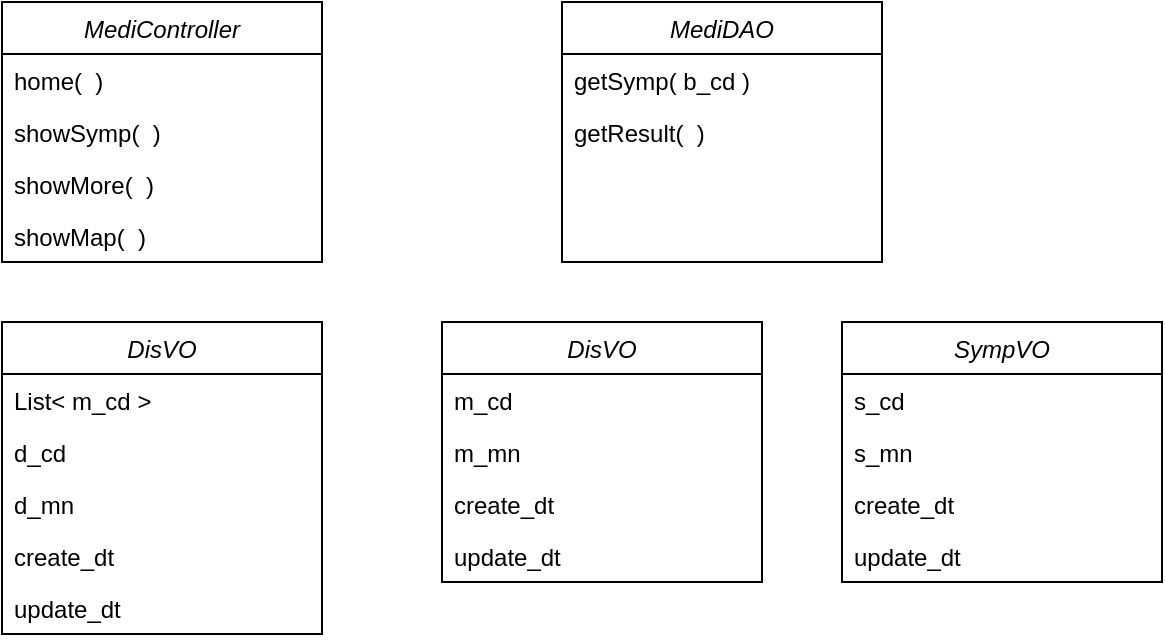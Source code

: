<mxfile version="13.9.2" type="github">
  <diagram id="C5RBs43oDa-KdzZeNtuy" name="Page-1">
    <mxGraphModel dx="1102" dy="614" grid="1" gridSize="10" guides="1" tooltips="1" connect="1" arrows="1" fold="1" page="1" pageScale="1" pageWidth="827" pageHeight="1169" math="0" shadow="0">
      <root>
        <mxCell id="WIyWlLk6GJQsqaUBKTNV-0" />
        <mxCell id="WIyWlLk6GJQsqaUBKTNV-1" parent="WIyWlLk6GJQsqaUBKTNV-0" />
        <mxCell id="WUWoG3nHPKP3WvD5TMze-0" value="MediController" style="swimlane;fontStyle=2;align=center;verticalAlign=top;childLayout=stackLayout;horizontal=1;startSize=26;horizontalStack=0;resizeParent=1;resizeLast=0;collapsible=1;marginBottom=0;rounded=0;shadow=0;strokeWidth=1;" vertex="1" parent="WIyWlLk6GJQsqaUBKTNV-1">
          <mxGeometry x="80" y="80" width="160" height="130" as="geometry">
            <mxRectangle x="230" y="140" width="160" height="26" as="alternateBounds" />
          </mxGeometry>
        </mxCell>
        <mxCell id="WUWoG3nHPKP3WvD5TMze-1" value="home(  )" style="text;align=left;verticalAlign=top;spacingLeft=4;spacingRight=4;overflow=hidden;rotatable=0;points=[[0,0.5],[1,0.5]];portConstraint=eastwest;" vertex="1" parent="WUWoG3nHPKP3WvD5TMze-0">
          <mxGeometry y="26" width="160" height="26" as="geometry" />
        </mxCell>
        <mxCell id="WUWoG3nHPKP3WvD5TMze-2" value="showSymp(  )" style="text;align=left;verticalAlign=top;spacingLeft=4;spacingRight=4;overflow=hidden;rotatable=0;points=[[0,0.5],[1,0.5]];portConstraint=eastwest;rounded=0;shadow=0;html=0;" vertex="1" parent="WUWoG3nHPKP3WvD5TMze-0">
          <mxGeometry y="52" width="160" height="26" as="geometry" />
        </mxCell>
        <mxCell id="WUWoG3nHPKP3WvD5TMze-3" value="showMore(  )" style="text;align=left;verticalAlign=top;spacingLeft=4;spacingRight=4;overflow=hidden;rotatable=0;points=[[0,0.5],[1,0.5]];portConstraint=eastwest;" vertex="1" parent="WUWoG3nHPKP3WvD5TMze-0">
          <mxGeometry y="78" width="160" height="26" as="geometry" />
        </mxCell>
        <mxCell id="WUWoG3nHPKP3WvD5TMze-4" value="showMap(  )" style="text;align=left;verticalAlign=top;spacingLeft=4;spacingRight=4;overflow=hidden;rotatable=0;points=[[0,0.5],[1,0.5]];portConstraint=eastwest;" vertex="1" parent="WUWoG3nHPKP3WvD5TMze-0">
          <mxGeometry y="104" width="160" height="26" as="geometry" />
        </mxCell>
        <mxCell id="WUWoG3nHPKP3WvD5TMze-8" value="MediDAO" style="swimlane;fontStyle=2;align=center;verticalAlign=top;childLayout=stackLayout;horizontal=1;startSize=26;horizontalStack=0;resizeParent=1;resizeLast=0;collapsible=1;marginBottom=0;rounded=0;shadow=0;strokeWidth=1;" vertex="1" parent="WIyWlLk6GJQsqaUBKTNV-1">
          <mxGeometry x="360" y="80" width="160" height="130" as="geometry">
            <mxRectangle x="230" y="140" width="160" height="26" as="alternateBounds" />
          </mxGeometry>
        </mxCell>
        <mxCell id="WUWoG3nHPKP3WvD5TMze-9" value="getSymp( b_cd )" style="text;align=left;verticalAlign=top;spacingLeft=4;spacingRight=4;overflow=hidden;rotatable=0;points=[[0,0.5],[1,0.5]];portConstraint=eastwest;" vertex="1" parent="WUWoG3nHPKP3WvD5TMze-8">
          <mxGeometry y="26" width="160" height="26" as="geometry" />
        </mxCell>
        <mxCell id="WUWoG3nHPKP3WvD5TMze-10" value="getResult(  )" style="text;align=left;verticalAlign=top;spacingLeft=4;spacingRight=4;overflow=hidden;rotatable=0;points=[[0,0.5],[1,0.5]];portConstraint=eastwest;rounded=0;shadow=0;html=0;" vertex="1" parent="WUWoG3nHPKP3WvD5TMze-8">
          <mxGeometry y="52" width="160" height="26" as="geometry" />
        </mxCell>
        <mxCell id="WUWoG3nHPKP3WvD5TMze-13" value="DisVO" style="swimlane;fontStyle=2;align=center;verticalAlign=top;childLayout=stackLayout;horizontal=1;startSize=26;horizontalStack=0;resizeParent=1;resizeLast=0;collapsible=1;marginBottom=0;rounded=0;shadow=0;strokeWidth=1;" vertex="1" parent="WIyWlLk6GJQsqaUBKTNV-1">
          <mxGeometry x="80" y="240" width="160" height="156" as="geometry">
            <mxRectangle x="230" y="140" width="160" height="26" as="alternateBounds" />
          </mxGeometry>
        </mxCell>
        <mxCell id="WUWoG3nHPKP3WvD5TMze-14" value="List&lt; m_cd &gt;" style="text;align=left;verticalAlign=top;spacingLeft=4;spacingRight=4;overflow=hidden;rotatable=0;points=[[0,0.5],[1,0.5]];portConstraint=eastwest;" vertex="1" parent="WUWoG3nHPKP3WvD5TMze-13">
          <mxGeometry y="26" width="160" height="26" as="geometry" />
        </mxCell>
        <mxCell id="WUWoG3nHPKP3WvD5TMze-15" value="d_cd" style="text;align=left;verticalAlign=top;spacingLeft=4;spacingRight=4;overflow=hidden;rotatable=0;points=[[0,0.5],[1,0.5]];portConstraint=eastwest;rounded=0;shadow=0;html=0;" vertex="1" parent="WUWoG3nHPKP3WvD5TMze-13">
          <mxGeometry y="52" width="160" height="26" as="geometry" />
        </mxCell>
        <mxCell id="WUWoG3nHPKP3WvD5TMze-16" value="d_mn" style="text;align=left;verticalAlign=top;spacingLeft=4;spacingRight=4;overflow=hidden;rotatable=0;points=[[0,0.5],[1,0.5]];portConstraint=eastwest;" vertex="1" parent="WUWoG3nHPKP3WvD5TMze-13">
          <mxGeometry y="78" width="160" height="26" as="geometry" />
        </mxCell>
        <mxCell id="WUWoG3nHPKP3WvD5TMze-17" value="create_dt" style="text;align=left;verticalAlign=top;spacingLeft=4;spacingRight=4;overflow=hidden;rotatable=0;points=[[0,0.5],[1,0.5]];portConstraint=eastwest;" vertex="1" parent="WUWoG3nHPKP3WvD5TMze-13">
          <mxGeometry y="104" width="160" height="26" as="geometry" />
        </mxCell>
        <mxCell id="WUWoG3nHPKP3WvD5TMze-18" value="update_dt" style="text;align=left;verticalAlign=top;spacingLeft=4;spacingRight=4;overflow=hidden;rotatable=0;points=[[0,0.5],[1,0.5]];portConstraint=eastwest;" vertex="1" parent="WUWoG3nHPKP3WvD5TMze-13">
          <mxGeometry y="130" width="160" height="26" as="geometry" />
        </mxCell>
        <mxCell id="WUWoG3nHPKP3WvD5TMze-19" value="DisVO" style="swimlane;fontStyle=2;align=center;verticalAlign=top;childLayout=stackLayout;horizontal=1;startSize=26;horizontalStack=0;resizeParent=1;resizeLast=0;collapsible=1;marginBottom=0;rounded=0;shadow=0;strokeWidth=1;" vertex="1" parent="WIyWlLk6GJQsqaUBKTNV-1">
          <mxGeometry x="300" y="240" width="160" height="130" as="geometry">
            <mxRectangle x="230" y="140" width="160" height="26" as="alternateBounds" />
          </mxGeometry>
        </mxCell>
        <mxCell id="WUWoG3nHPKP3WvD5TMze-21" value="m_cd" style="text;align=left;verticalAlign=top;spacingLeft=4;spacingRight=4;overflow=hidden;rotatable=0;points=[[0,0.5],[1,0.5]];portConstraint=eastwest;rounded=0;shadow=0;html=0;" vertex="1" parent="WUWoG3nHPKP3WvD5TMze-19">
          <mxGeometry y="26" width="160" height="26" as="geometry" />
        </mxCell>
        <mxCell id="WUWoG3nHPKP3WvD5TMze-22" value="m_mn" style="text;align=left;verticalAlign=top;spacingLeft=4;spacingRight=4;overflow=hidden;rotatable=0;points=[[0,0.5],[1,0.5]];portConstraint=eastwest;" vertex="1" parent="WUWoG3nHPKP3WvD5TMze-19">
          <mxGeometry y="52" width="160" height="26" as="geometry" />
        </mxCell>
        <mxCell id="WUWoG3nHPKP3WvD5TMze-23" value="create_dt" style="text;align=left;verticalAlign=top;spacingLeft=4;spacingRight=4;overflow=hidden;rotatable=0;points=[[0,0.5],[1,0.5]];portConstraint=eastwest;" vertex="1" parent="WUWoG3nHPKP3WvD5TMze-19">
          <mxGeometry y="78" width="160" height="26" as="geometry" />
        </mxCell>
        <mxCell id="WUWoG3nHPKP3WvD5TMze-24" value="update_dt" style="text;align=left;verticalAlign=top;spacingLeft=4;spacingRight=4;overflow=hidden;rotatable=0;points=[[0,0.5],[1,0.5]];portConstraint=eastwest;" vertex="1" parent="WUWoG3nHPKP3WvD5TMze-19">
          <mxGeometry y="104" width="160" height="26" as="geometry" />
        </mxCell>
        <mxCell id="WUWoG3nHPKP3WvD5TMze-25" value="SympVO" style="swimlane;fontStyle=2;align=center;verticalAlign=top;childLayout=stackLayout;horizontal=1;startSize=26;horizontalStack=0;resizeParent=1;resizeLast=0;collapsible=1;marginBottom=0;rounded=0;shadow=0;strokeWidth=1;" vertex="1" parent="WIyWlLk6GJQsqaUBKTNV-1">
          <mxGeometry x="500" y="240" width="160" height="130" as="geometry">
            <mxRectangle x="230" y="140" width="160" height="26" as="alternateBounds" />
          </mxGeometry>
        </mxCell>
        <mxCell id="WUWoG3nHPKP3WvD5TMze-26" value="s_cd" style="text;align=left;verticalAlign=top;spacingLeft=4;spacingRight=4;overflow=hidden;rotatable=0;points=[[0,0.5],[1,0.5]];portConstraint=eastwest;rounded=0;shadow=0;html=0;" vertex="1" parent="WUWoG3nHPKP3WvD5TMze-25">
          <mxGeometry y="26" width="160" height="26" as="geometry" />
        </mxCell>
        <mxCell id="WUWoG3nHPKP3WvD5TMze-27" value="s_mn" style="text;align=left;verticalAlign=top;spacingLeft=4;spacingRight=4;overflow=hidden;rotatable=0;points=[[0,0.5],[1,0.5]];portConstraint=eastwest;" vertex="1" parent="WUWoG3nHPKP3WvD5TMze-25">
          <mxGeometry y="52" width="160" height="26" as="geometry" />
        </mxCell>
        <mxCell id="WUWoG3nHPKP3WvD5TMze-28" value="create_dt" style="text;align=left;verticalAlign=top;spacingLeft=4;spacingRight=4;overflow=hidden;rotatable=0;points=[[0,0.5],[1,0.5]];portConstraint=eastwest;" vertex="1" parent="WUWoG3nHPKP3WvD5TMze-25">
          <mxGeometry y="78" width="160" height="26" as="geometry" />
        </mxCell>
        <mxCell id="WUWoG3nHPKP3WvD5TMze-29" value="update_dt" style="text;align=left;verticalAlign=top;spacingLeft=4;spacingRight=4;overflow=hidden;rotatable=0;points=[[0,0.5],[1,0.5]];portConstraint=eastwest;" vertex="1" parent="WUWoG3nHPKP3WvD5TMze-25">
          <mxGeometry y="104" width="160" height="26" as="geometry" />
        </mxCell>
      </root>
    </mxGraphModel>
  </diagram>
</mxfile>
